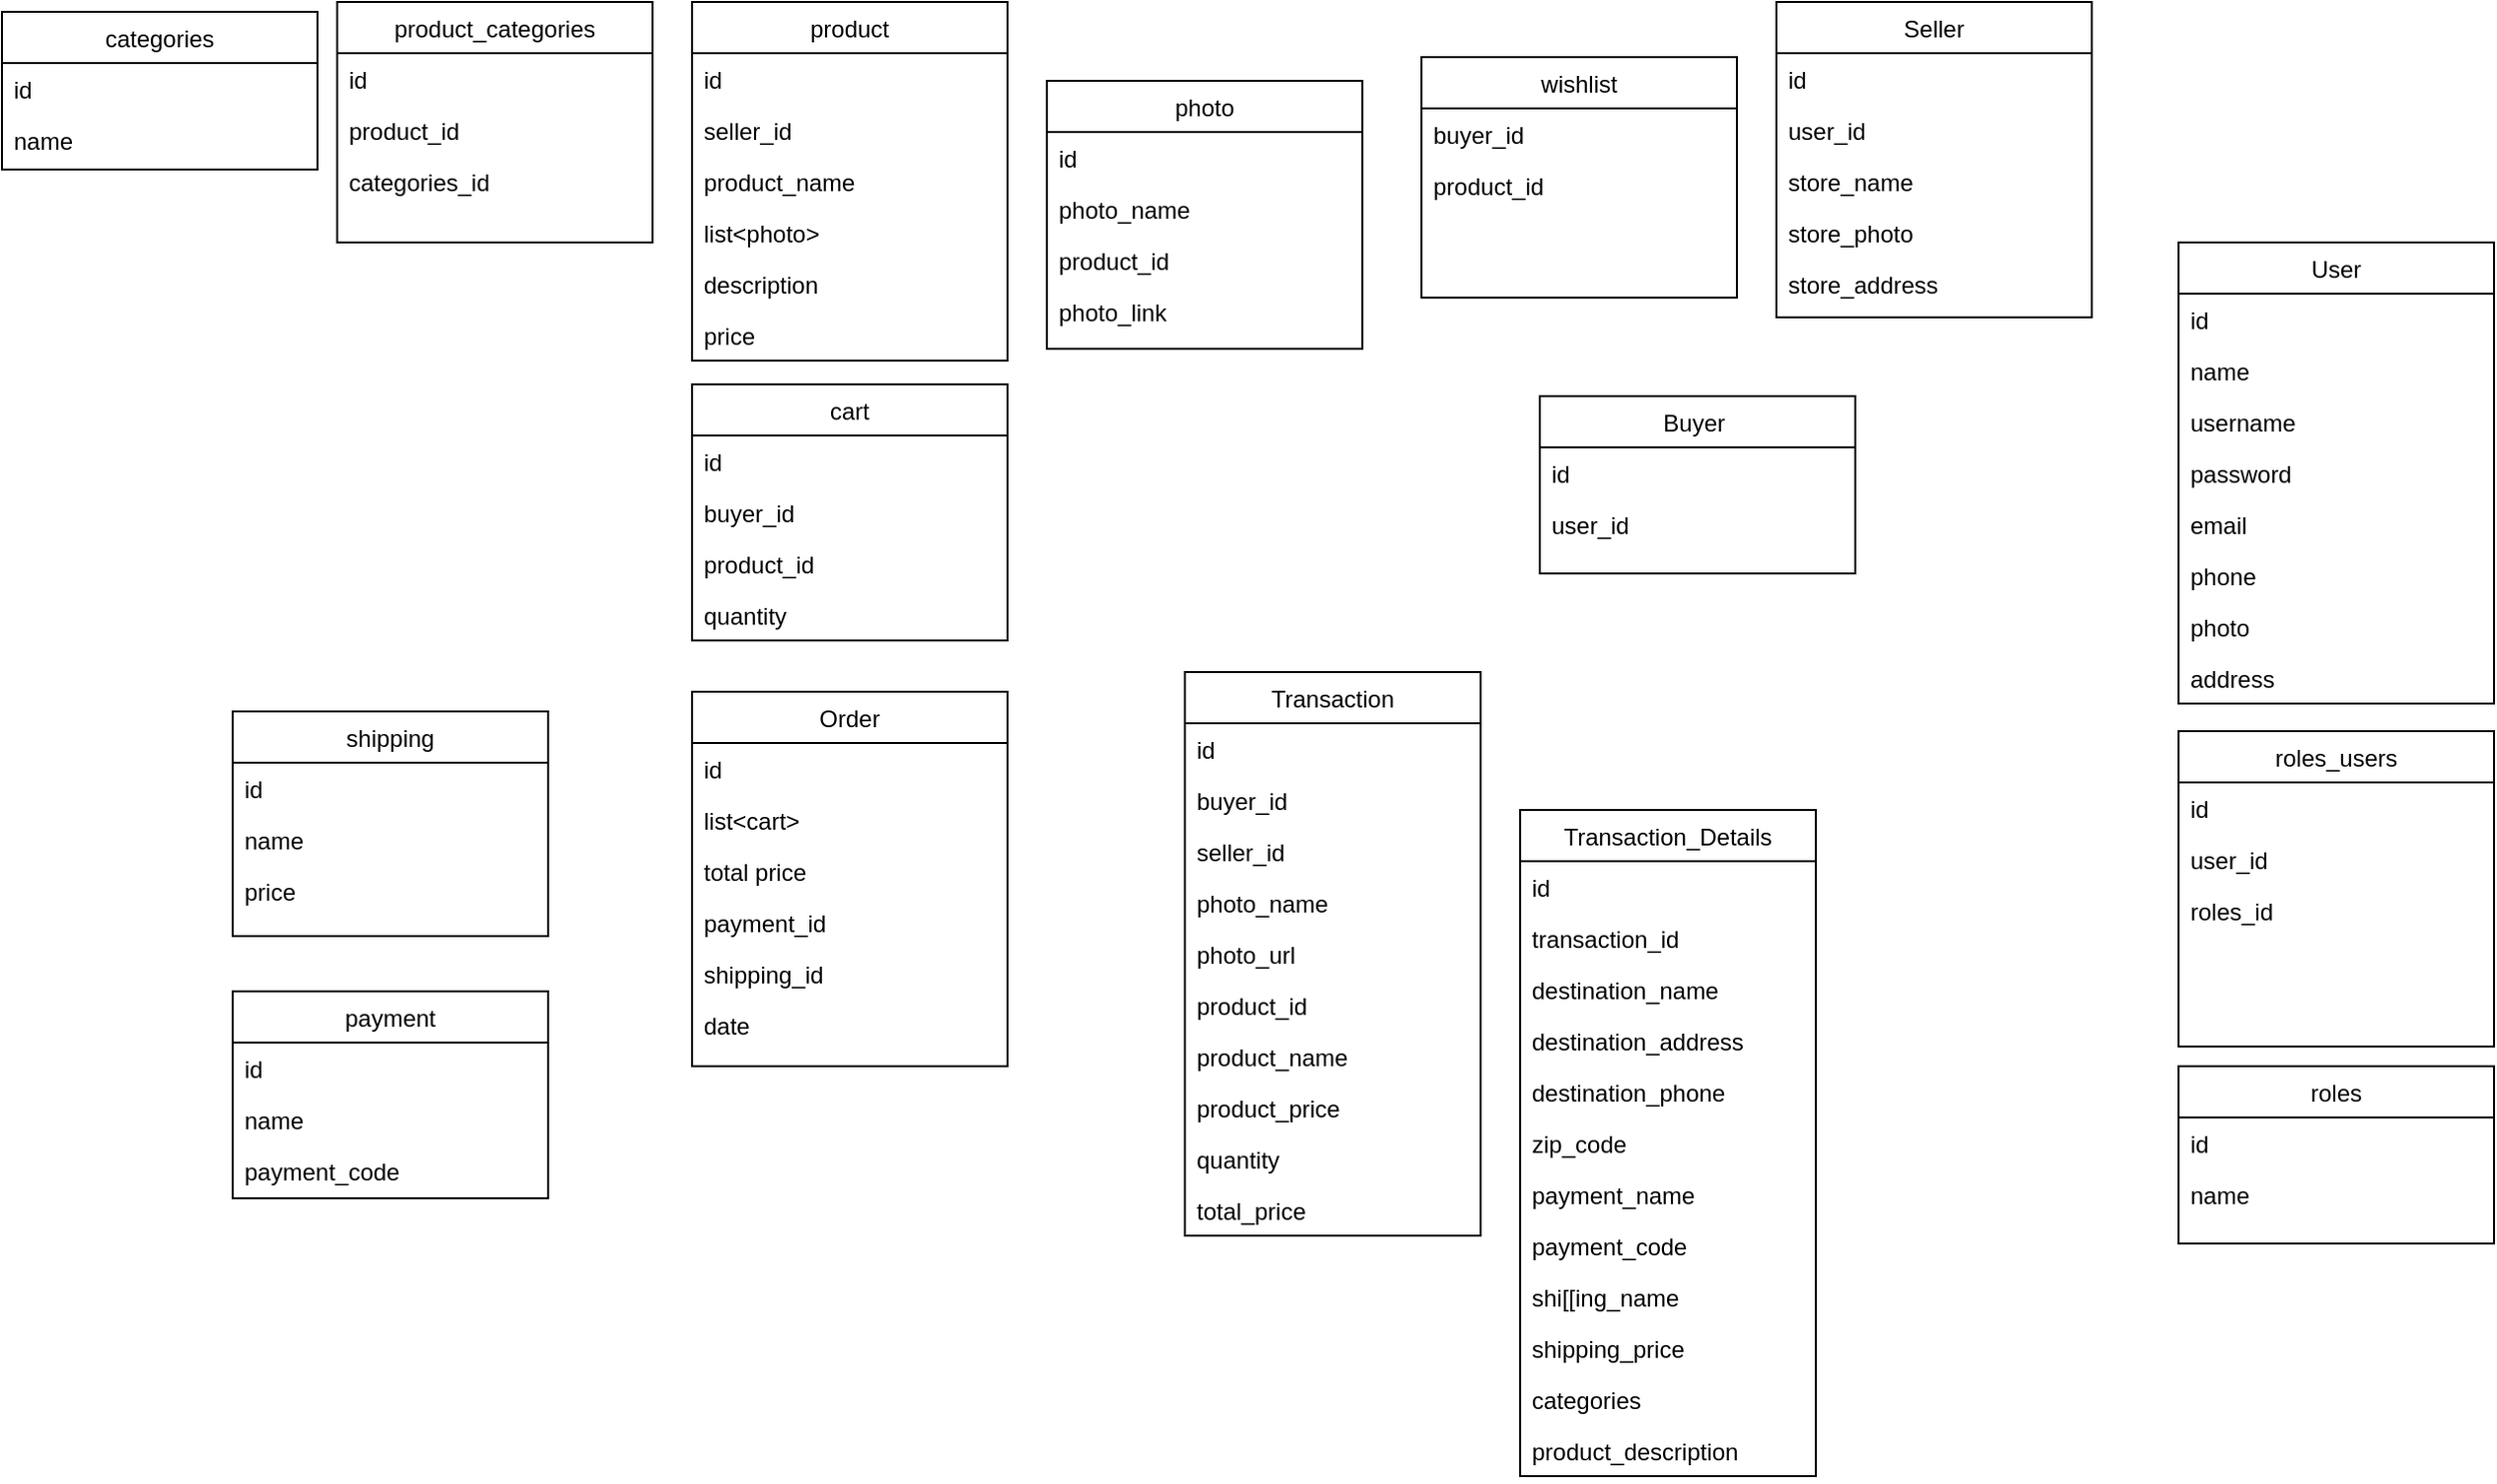 <mxfile version="20.2.3" type="device"><diagram id="C5RBs43oDa-KdzZeNtuy" name="Page-1"><mxGraphModel dx="2675" dy="844" grid="1" gridSize="10" guides="1" tooltips="1" connect="1" arrows="1" fold="1" page="1" pageScale="1" pageWidth="827" pageHeight="1169" math="0" shadow="0"><root><mxCell id="WIyWlLk6GJQsqaUBKTNV-0"/><mxCell id="WIyWlLk6GJQsqaUBKTNV-1" parent="WIyWlLk6GJQsqaUBKTNV-0"/><mxCell id="UMh3c0vYf5VwS9sEEkAV-169" value="User" style="swimlane;fontStyle=0;align=center;verticalAlign=top;childLayout=stackLayout;horizontal=1;startSize=26;horizontalStack=0;resizeParent=1;resizeLast=0;collapsible=1;marginBottom=0;rounded=0;shadow=0;strokeWidth=1;" parent="WIyWlLk6GJQsqaUBKTNV-1" vertex="1"><mxGeometry x="414" y="152" width="160" height="234" as="geometry"><mxRectangle x="210" y="540" width="160" height="26" as="alternateBounds"/></mxGeometry></mxCell><mxCell id="UMh3c0vYf5VwS9sEEkAV-170" value="id" style="text;align=left;verticalAlign=top;spacingLeft=4;spacingRight=4;overflow=hidden;rotatable=0;points=[[0,0.5],[1,0.5]];portConstraint=eastwest;" parent="UMh3c0vYf5VwS9sEEkAV-169" vertex="1"><mxGeometry y="26" width="160" height="26" as="geometry"/></mxCell><mxCell id="UMh3c0vYf5VwS9sEEkAV-171" value="name" style="text;align=left;verticalAlign=top;spacingLeft=4;spacingRight=4;overflow=hidden;rotatable=0;points=[[0,0.5],[1,0.5]];portConstraint=eastwest;rounded=0;shadow=0;html=0;" parent="UMh3c0vYf5VwS9sEEkAV-169" vertex="1"><mxGeometry y="52" width="160" height="26" as="geometry"/></mxCell><mxCell id="UMh3c0vYf5VwS9sEEkAV-172" value="username" style="text;align=left;verticalAlign=top;spacingLeft=4;spacingRight=4;overflow=hidden;rotatable=0;points=[[0,0.5],[1,0.5]];portConstraint=eastwest;rounded=0;shadow=0;html=0;" parent="UMh3c0vYf5VwS9sEEkAV-169" vertex="1"><mxGeometry y="78" width="160" height="26" as="geometry"/></mxCell><mxCell id="UMh3c0vYf5VwS9sEEkAV-173" value="password" style="text;align=left;verticalAlign=top;spacingLeft=4;spacingRight=4;overflow=hidden;rotatable=0;points=[[0,0.5],[1,0.5]];portConstraint=eastwest;rounded=0;shadow=0;html=0;" parent="UMh3c0vYf5VwS9sEEkAV-169" vertex="1"><mxGeometry y="104" width="160" height="26" as="geometry"/></mxCell><mxCell id="UMh3c0vYf5VwS9sEEkAV-174" value="email" style="text;align=left;verticalAlign=top;spacingLeft=4;spacingRight=4;overflow=hidden;rotatable=0;points=[[0,0.5],[1,0.5]];portConstraint=eastwest;rounded=0;shadow=0;html=0;" parent="UMh3c0vYf5VwS9sEEkAV-169" vertex="1"><mxGeometry y="130" width="160" height="26" as="geometry"/></mxCell><mxCell id="UMh3c0vYf5VwS9sEEkAV-175" value="phone" style="text;align=left;verticalAlign=top;spacingLeft=4;spacingRight=4;overflow=hidden;rotatable=0;points=[[0,0.5],[1,0.5]];portConstraint=eastwest;rounded=0;shadow=0;html=0;" parent="UMh3c0vYf5VwS9sEEkAV-169" vertex="1"><mxGeometry y="156" width="160" height="26" as="geometry"/></mxCell><mxCell id="UMh3c0vYf5VwS9sEEkAV-176" value="photo" style="text;align=left;verticalAlign=top;spacingLeft=4;spacingRight=4;overflow=hidden;rotatable=0;points=[[0,0.5],[1,0.5]];portConstraint=eastwest;rounded=0;shadow=0;html=0;" parent="UMh3c0vYf5VwS9sEEkAV-169" vertex="1"><mxGeometry y="182" width="160" height="26" as="geometry"/></mxCell><mxCell id="UMh3c0vYf5VwS9sEEkAV-177" value="address" style="text;align=left;verticalAlign=top;spacingLeft=4;spacingRight=4;overflow=hidden;rotatable=0;points=[[0,0.5],[1,0.5]];portConstraint=eastwest;rounded=0;shadow=0;html=0;" parent="UMh3c0vYf5VwS9sEEkAV-169" vertex="1"><mxGeometry y="208" width="160" height="26" as="geometry"/></mxCell><mxCell id="UMh3c0vYf5VwS9sEEkAV-178" value="Buyer " style="swimlane;fontStyle=0;align=center;verticalAlign=top;childLayout=stackLayout;horizontal=1;startSize=26;horizontalStack=0;resizeParent=1;resizeLast=0;collapsible=1;marginBottom=0;rounded=0;shadow=0;strokeWidth=1;" parent="WIyWlLk6GJQsqaUBKTNV-1" vertex="1"><mxGeometry x="90" y="230" width="160" height="90" as="geometry"><mxRectangle x="210" y="540" width="160" height="26" as="alternateBounds"/></mxGeometry></mxCell><mxCell id="UMh3c0vYf5VwS9sEEkAV-179" value="id" style="text;align=left;verticalAlign=top;spacingLeft=4;spacingRight=4;overflow=hidden;rotatable=0;points=[[0,0.5],[1,0.5]];portConstraint=eastwest;" parent="UMh3c0vYf5VwS9sEEkAV-178" vertex="1"><mxGeometry y="26" width="160" height="26" as="geometry"/></mxCell><mxCell id="UMh3c0vYf5VwS9sEEkAV-180" value="user_id" style="text;align=left;verticalAlign=top;spacingLeft=4;spacingRight=4;overflow=hidden;rotatable=0;points=[[0,0.5],[1,0.5]];portConstraint=eastwest;rounded=0;shadow=0;html=0;" parent="UMh3c0vYf5VwS9sEEkAV-178" vertex="1"><mxGeometry y="52" width="160" height="26" as="geometry"/></mxCell><mxCell id="UMh3c0vYf5VwS9sEEkAV-181" value="wishlist" style="swimlane;fontStyle=0;align=center;verticalAlign=top;childLayout=stackLayout;horizontal=1;startSize=26;horizontalStack=0;resizeParent=1;resizeLast=0;collapsible=1;marginBottom=0;rounded=0;shadow=0;strokeWidth=1;" parent="WIyWlLk6GJQsqaUBKTNV-1" vertex="1"><mxGeometry x="30" y="58" width="160" height="122" as="geometry"><mxRectangle x="210" y="540" width="160" height="26" as="alternateBounds"/></mxGeometry></mxCell><mxCell id="UMh3c0vYf5VwS9sEEkAV-183" value="buyer_id" style="text;align=left;verticalAlign=top;spacingLeft=4;spacingRight=4;overflow=hidden;rotatable=0;points=[[0,0.5],[1,0.5]];portConstraint=eastwest;rounded=0;shadow=0;html=0;" parent="UMh3c0vYf5VwS9sEEkAV-181" vertex="1"><mxGeometry y="26" width="160" height="26" as="geometry"/></mxCell><mxCell id="UMh3c0vYf5VwS9sEEkAV-184" value="product_id" style="text;align=left;verticalAlign=top;spacingLeft=4;spacingRight=4;overflow=hidden;rotatable=0;points=[[0,0.5],[1,0.5]];portConstraint=eastwest;rounded=0;shadow=0;html=0;" parent="UMh3c0vYf5VwS9sEEkAV-181" vertex="1"><mxGeometry y="52" width="160" height="26" as="geometry"/></mxCell><mxCell id="UMh3c0vYf5VwS9sEEkAV-185" value="Seller" style="swimlane;fontStyle=0;align=center;verticalAlign=top;childLayout=stackLayout;horizontal=1;startSize=26;horizontalStack=0;resizeParent=1;resizeLast=0;collapsible=1;marginBottom=0;rounded=0;shadow=0;strokeWidth=1;" parent="WIyWlLk6GJQsqaUBKTNV-1" vertex="1"><mxGeometry x="210" y="30" width="160" height="160" as="geometry"><mxRectangle x="210" y="540" width="160" height="26" as="alternateBounds"/></mxGeometry></mxCell><mxCell id="UMh3c0vYf5VwS9sEEkAV-186" value="id" style="text;align=left;verticalAlign=top;spacingLeft=4;spacingRight=4;overflow=hidden;rotatable=0;points=[[0,0.5],[1,0.5]];portConstraint=eastwest;" parent="UMh3c0vYf5VwS9sEEkAV-185" vertex="1"><mxGeometry y="26" width="160" height="26" as="geometry"/></mxCell><mxCell id="UMh3c0vYf5VwS9sEEkAV-187" value="user_id" style="text;align=left;verticalAlign=top;spacingLeft=4;spacingRight=4;overflow=hidden;rotatable=0;points=[[0,0.5],[1,0.5]];portConstraint=eastwest;rounded=0;shadow=0;html=0;" parent="UMh3c0vYf5VwS9sEEkAV-185" vertex="1"><mxGeometry y="52" width="160" height="26" as="geometry"/></mxCell><mxCell id="UMh3c0vYf5VwS9sEEkAV-188" value="store_name" style="text;align=left;verticalAlign=top;spacingLeft=4;spacingRight=4;overflow=hidden;rotatable=0;points=[[0,0.5],[1,0.5]];portConstraint=eastwest;rounded=0;shadow=0;html=0;" parent="UMh3c0vYf5VwS9sEEkAV-185" vertex="1"><mxGeometry y="78" width="160" height="26" as="geometry"/></mxCell><mxCell id="UMh3c0vYf5VwS9sEEkAV-189" value="store_photo" style="text;align=left;verticalAlign=top;spacingLeft=4;spacingRight=4;overflow=hidden;rotatable=0;points=[[0,0.5],[1,0.5]];portConstraint=eastwest;rounded=0;shadow=0;html=0;" parent="UMh3c0vYf5VwS9sEEkAV-185" vertex="1"><mxGeometry y="104" width="160" height="26" as="geometry"/></mxCell><mxCell id="UMh3c0vYf5VwS9sEEkAV-190" value="store_address" style="text;align=left;verticalAlign=top;spacingLeft=4;spacingRight=4;overflow=hidden;rotatable=0;points=[[0,0.5],[1,0.5]];portConstraint=eastwest;rounded=0;shadow=0;html=0;" parent="UMh3c0vYf5VwS9sEEkAV-185" vertex="1"><mxGeometry y="130" width="160" height="26" as="geometry"/></mxCell><mxCell id="UMh3c0vYf5VwS9sEEkAV-192" value="product" style="swimlane;fontStyle=0;align=center;verticalAlign=top;childLayout=stackLayout;horizontal=1;startSize=26;horizontalStack=0;resizeParent=1;resizeLast=0;collapsible=1;marginBottom=0;rounded=0;shadow=0;strokeWidth=1;" parent="WIyWlLk6GJQsqaUBKTNV-1" vertex="1"><mxGeometry x="-340" y="30" width="160" height="182" as="geometry"><mxRectangle x="210" y="540" width="160" height="26" as="alternateBounds"/></mxGeometry></mxCell><mxCell id="UMh3c0vYf5VwS9sEEkAV-193" value="id" style="text;align=left;verticalAlign=top;spacingLeft=4;spacingRight=4;overflow=hidden;rotatable=0;points=[[0,0.5],[1,0.5]];portConstraint=eastwest;rounded=0;shadow=0;html=0;" parent="UMh3c0vYf5VwS9sEEkAV-192" vertex="1"><mxGeometry y="26" width="160" height="26" as="geometry"/></mxCell><mxCell id="UMh3c0vYf5VwS9sEEkAV-194" value="seller_id" style="text;align=left;verticalAlign=top;spacingLeft=4;spacingRight=4;overflow=hidden;rotatable=0;points=[[0,0.5],[1,0.5]];portConstraint=eastwest;rounded=0;shadow=0;html=0;" parent="UMh3c0vYf5VwS9sEEkAV-192" vertex="1"><mxGeometry y="52" width="160" height="26" as="geometry"/></mxCell><mxCell id="UMh3c0vYf5VwS9sEEkAV-195" value="product_name" style="text;align=left;verticalAlign=top;spacingLeft=4;spacingRight=4;overflow=hidden;rotatable=0;points=[[0,0.5],[1,0.5]];portConstraint=eastwest;rounded=0;shadow=0;html=0;" parent="UMh3c0vYf5VwS9sEEkAV-192" vertex="1"><mxGeometry y="78" width="160" height="26" as="geometry"/></mxCell><mxCell id="QUAPDhfKOU4BjWfsYE7x-19" value="list&lt;photo&gt;" style="text;align=left;verticalAlign=top;spacingLeft=4;spacingRight=4;overflow=hidden;rotatable=0;points=[[0,0.5],[1,0.5]];portConstraint=eastwest;rounded=0;shadow=0;html=0;" parent="UMh3c0vYf5VwS9sEEkAV-192" vertex="1"><mxGeometry y="104" width="160" height="26" as="geometry"/></mxCell><mxCell id="UMh3c0vYf5VwS9sEEkAV-196" value="description" style="text;align=left;verticalAlign=top;spacingLeft=4;spacingRight=4;overflow=hidden;rotatable=0;points=[[0,0.5],[1,0.5]];portConstraint=eastwest;rounded=0;shadow=0;html=0;" parent="UMh3c0vYf5VwS9sEEkAV-192" vertex="1"><mxGeometry y="130" width="160" height="26" as="geometry"/></mxCell><mxCell id="UMh3c0vYf5VwS9sEEkAV-197" value="price" style="text;align=left;verticalAlign=top;spacingLeft=4;spacingRight=4;overflow=hidden;rotatable=0;points=[[0,0.5],[1,0.5]];portConstraint=eastwest;rounded=0;shadow=0;html=0;" parent="UMh3c0vYf5VwS9sEEkAV-192" vertex="1"><mxGeometry y="156" width="160" height="26" as="geometry"/></mxCell><mxCell id="UMh3c0vYf5VwS9sEEkAV-198" value="categories" style="swimlane;fontStyle=0;align=center;verticalAlign=top;childLayout=stackLayout;horizontal=1;startSize=26;horizontalStack=0;resizeParent=1;resizeLast=0;collapsible=1;marginBottom=0;rounded=0;shadow=0;strokeWidth=1;" parent="WIyWlLk6GJQsqaUBKTNV-1" vertex="1"><mxGeometry x="-690" y="35" width="160" height="80" as="geometry"><mxRectangle x="210" y="540" width="160" height="26" as="alternateBounds"/></mxGeometry></mxCell><mxCell id="UMh3c0vYf5VwS9sEEkAV-199" value="id" style="text;align=left;verticalAlign=top;spacingLeft=4;spacingRight=4;overflow=hidden;rotatable=0;points=[[0,0.5],[1,0.5]];portConstraint=eastwest;" parent="UMh3c0vYf5VwS9sEEkAV-198" vertex="1"><mxGeometry y="26" width="160" height="26" as="geometry"/></mxCell><mxCell id="UMh3c0vYf5VwS9sEEkAV-200" value="name" style="text;align=left;verticalAlign=top;spacingLeft=4;spacingRight=4;overflow=hidden;rotatable=0;points=[[0,0.5],[1,0.5]];portConstraint=eastwest;rounded=0;shadow=0;html=0;" parent="UMh3c0vYf5VwS9sEEkAV-198" vertex="1"><mxGeometry y="52" width="160" height="26" as="geometry"/></mxCell><mxCell id="UMh3c0vYf5VwS9sEEkAV-201" value="product_categories" style="swimlane;fontStyle=0;align=center;verticalAlign=top;childLayout=stackLayout;horizontal=1;startSize=26;horizontalStack=0;resizeParent=1;resizeLast=0;collapsible=1;marginBottom=0;rounded=0;shadow=0;strokeWidth=1;" parent="WIyWlLk6GJQsqaUBKTNV-1" vertex="1"><mxGeometry x="-520" y="30" width="160" height="122" as="geometry"><mxRectangle x="210" y="540" width="160" height="26" as="alternateBounds"/></mxGeometry></mxCell><mxCell id="UMh3c0vYf5VwS9sEEkAV-202" value="id" style="text;align=left;verticalAlign=top;spacingLeft=4;spacingRight=4;overflow=hidden;rotatable=0;points=[[0,0.5],[1,0.5]];portConstraint=eastwest;" parent="UMh3c0vYf5VwS9sEEkAV-201" vertex="1"><mxGeometry y="26" width="160" height="26" as="geometry"/></mxCell><mxCell id="UMh3c0vYf5VwS9sEEkAV-203" value="product_id" style="text;align=left;verticalAlign=top;spacingLeft=4;spacingRight=4;overflow=hidden;rotatable=0;points=[[0,0.5],[1,0.5]];portConstraint=eastwest;" parent="UMh3c0vYf5VwS9sEEkAV-201" vertex="1"><mxGeometry y="52" width="160" height="26" as="geometry"/></mxCell><mxCell id="UMh3c0vYf5VwS9sEEkAV-204" value="categories_id" style="text;align=left;verticalAlign=top;spacingLeft=4;spacingRight=4;overflow=hidden;rotatable=0;points=[[0,0.5],[1,0.5]];portConstraint=eastwest;rounded=0;shadow=0;html=0;" parent="UMh3c0vYf5VwS9sEEkAV-201" vertex="1"><mxGeometry y="78" width="160" height="26" as="geometry"/></mxCell><mxCell id="UMh3c0vYf5VwS9sEEkAV-205" value="photo" style="swimlane;fontStyle=0;align=center;verticalAlign=top;childLayout=stackLayout;horizontal=1;startSize=26;horizontalStack=0;resizeParent=1;resizeLast=0;collapsible=1;marginBottom=0;rounded=0;shadow=0;strokeWidth=1;" parent="WIyWlLk6GJQsqaUBKTNV-1" vertex="1"><mxGeometry x="-160" y="70" width="160" height="136" as="geometry"><mxRectangle x="210" y="540" width="160" height="26" as="alternateBounds"/></mxGeometry></mxCell><mxCell id="UMh3c0vYf5VwS9sEEkAV-206" value="id" style="text;align=left;verticalAlign=top;spacingLeft=4;spacingRight=4;overflow=hidden;rotatable=0;points=[[0,0.5],[1,0.5]];portConstraint=eastwest;rounded=0;shadow=0;html=0;" parent="UMh3c0vYf5VwS9sEEkAV-205" vertex="1"><mxGeometry y="26" width="160" height="26" as="geometry"/></mxCell><mxCell id="UMh3c0vYf5VwS9sEEkAV-209" value="photo_name" style="text;align=left;verticalAlign=top;spacingLeft=4;spacingRight=4;overflow=hidden;rotatable=0;points=[[0,0.5],[1,0.5]];portConstraint=eastwest;rounded=0;shadow=0;html=0;" parent="UMh3c0vYf5VwS9sEEkAV-205" vertex="1"><mxGeometry y="52" width="160" height="26" as="geometry"/></mxCell><mxCell id="UMh3c0vYf5VwS9sEEkAV-208" value="product_id" style="text;align=left;verticalAlign=top;spacingLeft=4;spacingRight=4;overflow=hidden;rotatable=0;points=[[0,0.5],[1,0.5]];portConstraint=eastwest;rounded=0;shadow=0;html=0;" parent="UMh3c0vYf5VwS9sEEkAV-205" vertex="1"><mxGeometry y="78" width="160" height="26" as="geometry"/></mxCell><mxCell id="UMh3c0vYf5VwS9sEEkAV-207" value="photo_link" style="text;align=left;verticalAlign=top;spacingLeft=4;spacingRight=4;overflow=hidden;rotatable=0;points=[[0,0.5],[1,0.5]];portConstraint=eastwest;rounded=0;shadow=0;html=0;" parent="UMh3c0vYf5VwS9sEEkAV-205" vertex="1"><mxGeometry y="104" width="160" height="26" as="geometry"/></mxCell><mxCell id="UMh3c0vYf5VwS9sEEkAV-211" value="Order" style="swimlane;fontStyle=0;align=center;verticalAlign=top;childLayout=stackLayout;horizontal=1;startSize=26;horizontalStack=0;resizeParent=1;resizeLast=0;collapsible=1;marginBottom=0;rounded=0;shadow=0;strokeWidth=1;" parent="WIyWlLk6GJQsqaUBKTNV-1" vertex="1"><mxGeometry x="-340" y="380" width="160" height="190" as="geometry"><mxRectangle x="210" y="540" width="160" height="26" as="alternateBounds"/></mxGeometry></mxCell><mxCell id="UMh3c0vYf5VwS9sEEkAV-212" value="id" style="text;align=left;verticalAlign=top;spacingLeft=4;spacingRight=4;overflow=hidden;rotatable=0;points=[[0,0.5],[1,0.5]];portConstraint=eastwest;rounded=0;shadow=0;html=0;" parent="UMh3c0vYf5VwS9sEEkAV-211" vertex="1"><mxGeometry y="26" width="160" height="26" as="geometry"/></mxCell><mxCell id="QUAPDhfKOU4BjWfsYE7x-16" value="list&lt;cart&gt;" style="text;align=left;verticalAlign=top;spacingLeft=4;spacingRight=4;overflow=hidden;rotatable=0;points=[[0,0.5],[1,0.5]];portConstraint=eastwest;rounded=0;shadow=0;html=0;" parent="UMh3c0vYf5VwS9sEEkAV-211" vertex="1"><mxGeometry y="52" width="160" height="26" as="geometry"/></mxCell><mxCell id="UMh3c0vYf5VwS9sEEkAV-248" value="total price" style="text;align=left;verticalAlign=top;spacingLeft=4;spacingRight=4;overflow=hidden;rotatable=0;points=[[0,0.5],[1,0.5]];portConstraint=eastwest;rounded=0;shadow=0;html=0;" parent="UMh3c0vYf5VwS9sEEkAV-211" vertex="1"><mxGeometry y="78" width="160" height="26" as="geometry"/></mxCell><mxCell id="UMh3c0vYf5VwS9sEEkAV-214" value="payment_id" style="text;align=left;verticalAlign=top;spacingLeft=4;spacingRight=4;overflow=hidden;rotatable=0;points=[[0,0.5],[1,0.5]];portConstraint=eastwest;rounded=0;shadow=0;html=0;" parent="UMh3c0vYf5VwS9sEEkAV-211" vertex="1"><mxGeometry y="104" width="160" height="26" as="geometry"/></mxCell><mxCell id="UMh3c0vYf5VwS9sEEkAV-215" value="shipping_id" style="text;align=left;verticalAlign=top;spacingLeft=4;spacingRight=4;overflow=hidden;rotatable=0;points=[[0,0.5],[1,0.5]];portConstraint=eastwest;rounded=0;shadow=0;html=0;" parent="UMh3c0vYf5VwS9sEEkAV-211" vertex="1"><mxGeometry y="130" width="160" height="26" as="geometry"/></mxCell><mxCell id="QUAPDhfKOU4BjWfsYE7x-33" value="date" style="text;align=left;verticalAlign=top;spacingLeft=4;spacingRight=4;overflow=hidden;rotatable=0;points=[[0,0.5],[1,0.5]];portConstraint=eastwest;rounded=0;shadow=0;html=0;" parent="UMh3c0vYf5VwS9sEEkAV-211" vertex="1"><mxGeometry y="156" width="160" height="26" as="geometry"/></mxCell><mxCell id="UMh3c0vYf5VwS9sEEkAV-221" value="payment" style="swimlane;fontStyle=0;align=center;verticalAlign=top;childLayout=stackLayout;horizontal=1;startSize=26;horizontalStack=0;resizeParent=1;resizeLast=0;collapsible=1;marginBottom=0;rounded=0;shadow=0;strokeWidth=1;" parent="WIyWlLk6GJQsqaUBKTNV-1" vertex="1"><mxGeometry x="-573" y="532" width="160" height="105" as="geometry"><mxRectangle x="210" y="540" width="160" height="26" as="alternateBounds"/></mxGeometry></mxCell><mxCell id="UMh3c0vYf5VwS9sEEkAV-222" value="id" style="text;align=left;verticalAlign=top;spacingLeft=4;spacingRight=4;overflow=hidden;rotatable=0;points=[[0,0.5],[1,0.5]];portConstraint=eastwest;rounded=0;shadow=0;html=0;" parent="UMh3c0vYf5VwS9sEEkAV-221" vertex="1"><mxGeometry y="26" width="160" height="26" as="geometry"/></mxCell><mxCell id="UMh3c0vYf5VwS9sEEkAV-223" value="name" style="text;align=left;verticalAlign=top;spacingLeft=4;spacingRight=4;overflow=hidden;rotatable=0;points=[[0,0.5],[1,0.5]];portConstraint=eastwest;rounded=0;shadow=0;html=0;" parent="UMh3c0vYf5VwS9sEEkAV-221" vertex="1"><mxGeometry y="52" width="160" height="26" as="geometry"/></mxCell><mxCell id="UMh3c0vYf5VwS9sEEkAV-224" value="payment_code" style="text;align=left;verticalAlign=top;spacingLeft=4;spacingRight=4;overflow=hidden;rotatable=0;points=[[0,0.5],[1,0.5]];portConstraint=eastwest;rounded=0;shadow=0;html=0;" parent="UMh3c0vYf5VwS9sEEkAV-221" vertex="1"><mxGeometry y="78" width="160" height="26" as="geometry"/></mxCell><mxCell id="UMh3c0vYf5VwS9sEEkAV-225" value="shipping" style="swimlane;fontStyle=0;align=center;verticalAlign=top;childLayout=stackLayout;horizontal=1;startSize=26;horizontalStack=0;resizeParent=1;resizeLast=0;collapsible=1;marginBottom=0;rounded=0;shadow=0;strokeWidth=1;" parent="WIyWlLk6GJQsqaUBKTNV-1" vertex="1"><mxGeometry x="-573" y="390" width="160" height="114" as="geometry"><mxRectangle x="210" y="540" width="160" height="26" as="alternateBounds"/></mxGeometry></mxCell><mxCell id="UMh3c0vYf5VwS9sEEkAV-226" value="id" style="text;align=left;verticalAlign=top;spacingLeft=4;spacingRight=4;overflow=hidden;rotatable=0;points=[[0,0.5],[1,0.5]];portConstraint=eastwest;rounded=0;shadow=0;html=0;" parent="UMh3c0vYf5VwS9sEEkAV-225" vertex="1"><mxGeometry y="26" width="160" height="26" as="geometry"/></mxCell><mxCell id="QUAPDhfKOU4BjWfsYE7x-22" value="name" style="text;align=left;verticalAlign=top;spacingLeft=4;spacingRight=4;overflow=hidden;rotatable=0;points=[[0,0.5],[1,0.5]];portConstraint=eastwest;rounded=0;shadow=0;html=0;" parent="UMh3c0vYf5VwS9sEEkAV-225" vertex="1"><mxGeometry y="52" width="160" height="26" as="geometry"/></mxCell><mxCell id="UMh3c0vYf5VwS9sEEkAV-228" value="price" style="text;align=left;verticalAlign=top;spacingLeft=4;spacingRight=4;overflow=hidden;rotatable=0;points=[[0,0.5],[1,0.5]];portConstraint=eastwest;rounded=0;shadow=0;html=0;" parent="UMh3c0vYf5VwS9sEEkAV-225" vertex="1"><mxGeometry y="78" width="160" height="26" as="geometry"/></mxCell><mxCell id="UMh3c0vYf5VwS9sEEkAV-271" value="roles" style="swimlane;fontStyle=0;align=center;verticalAlign=top;childLayout=stackLayout;horizontal=1;startSize=26;horizontalStack=0;resizeParent=1;resizeLast=0;collapsible=1;marginBottom=0;rounded=0;shadow=0;strokeWidth=1;" parent="WIyWlLk6GJQsqaUBKTNV-1" vertex="1"><mxGeometry x="414" y="570" width="160" height="90" as="geometry"><mxRectangle x="210" y="540" width="160" height="26" as="alternateBounds"/></mxGeometry></mxCell><mxCell id="UMh3c0vYf5VwS9sEEkAV-272" value="id" style="text;align=left;verticalAlign=top;spacingLeft=4;spacingRight=4;overflow=hidden;rotatable=0;points=[[0,0.5],[1,0.5]];portConstraint=eastwest;" parent="UMh3c0vYf5VwS9sEEkAV-271" vertex="1"><mxGeometry y="26" width="160" height="26" as="geometry"/></mxCell><mxCell id="UMh3c0vYf5VwS9sEEkAV-273" value="name" style="text;align=left;verticalAlign=top;spacingLeft=4;spacingRight=4;overflow=hidden;rotatable=0;points=[[0,0.5],[1,0.5]];portConstraint=eastwest;rounded=0;shadow=0;html=0;" parent="UMh3c0vYf5VwS9sEEkAV-271" vertex="1"><mxGeometry y="52" width="160" height="26" as="geometry"/></mxCell><mxCell id="UMh3c0vYf5VwS9sEEkAV-277" value="roles_users" style="swimlane;fontStyle=0;align=center;verticalAlign=top;childLayout=stackLayout;horizontal=1;startSize=26;horizontalStack=0;resizeParent=1;resizeLast=0;collapsible=1;marginBottom=0;rounded=0;shadow=0;strokeWidth=1;" parent="WIyWlLk6GJQsqaUBKTNV-1" vertex="1"><mxGeometry x="414" y="400" width="160" height="160" as="geometry"><mxRectangle x="210" y="540" width="160" height="26" as="alternateBounds"/></mxGeometry></mxCell><mxCell id="UMh3c0vYf5VwS9sEEkAV-278" value="id" style="text;align=left;verticalAlign=top;spacingLeft=4;spacingRight=4;overflow=hidden;rotatable=0;points=[[0,0.5],[1,0.5]];portConstraint=eastwest;" parent="UMh3c0vYf5VwS9sEEkAV-277" vertex="1"><mxGeometry y="26" width="160" height="26" as="geometry"/></mxCell><mxCell id="UMh3c0vYf5VwS9sEEkAV-279" value="user_id" style="text;align=left;verticalAlign=top;spacingLeft=4;spacingRight=4;overflow=hidden;rotatable=0;points=[[0,0.5],[1,0.5]];portConstraint=eastwest;rounded=0;shadow=0;html=0;" parent="UMh3c0vYf5VwS9sEEkAV-277" vertex="1"><mxGeometry y="52" width="160" height="26" as="geometry"/></mxCell><mxCell id="UMh3c0vYf5VwS9sEEkAV-283" value="roles_id" style="text;align=left;verticalAlign=top;spacingLeft=4;spacingRight=4;overflow=hidden;rotatable=0;points=[[0,0.5],[1,0.5]];portConstraint=eastwest;rounded=0;shadow=0;html=0;" parent="UMh3c0vYf5VwS9sEEkAV-277" vertex="1"><mxGeometry y="78" width="160" height="26" as="geometry"/></mxCell><mxCell id="QUAPDhfKOU4BjWfsYE7x-0" value="cart" style="swimlane;fontStyle=0;align=center;verticalAlign=top;childLayout=stackLayout;horizontal=1;startSize=26;horizontalStack=0;resizeParent=1;resizeLast=0;collapsible=1;marginBottom=0;rounded=0;shadow=0;strokeWidth=1;" parent="WIyWlLk6GJQsqaUBKTNV-1" vertex="1"><mxGeometry x="-340" y="224" width="160" height="130" as="geometry"><mxRectangle x="210" y="540" width="160" height="26" as="alternateBounds"/></mxGeometry></mxCell><mxCell id="QUAPDhfKOU4BjWfsYE7x-1" value="id" style="text;align=left;verticalAlign=top;spacingLeft=4;spacingRight=4;overflow=hidden;rotatable=0;points=[[0,0.5],[1,0.5]];portConstraint=eastwest;rounded=0;shadow=0;html=0;" parent="QUAPDhfKOU4BjWfsYE7x-0" vertex="1"><mxGeometry y="26" width="160" height="26" as="geometry"/></mxCell><mxCell id="QUAPDhfKOU4BjWfsYE7x-2" value="buyer_id" style="text;align=left;verticalAlign=top;spacingLeft=4;spacingRight=4;overflow=hidden;rotatable=0;points=[[0,0.5],[1,0.5]];portConstraint=eastwest;rounded=0;shadow=0;html=0;" parent="QUAPDhfKOU4BjWfsYE7x-0" vertex="1"><mxGeometry y="52" width="160" height="26" as="geometry"/></mxCell><mxCell id="QUAPDhfKOU4BjWfsYE7x-3" value="product_id" style="text;align=left;verticalAlign=top;spacingLeft=4;spacingRight=4;overflow=hidden;rotatable=0;points=[[0,0.5],[1,0.5]];portConstraint=eastwest;rounded=0;shadow=0;html=0;" parent="QUAPDhfKOU4BjWfsYE7x-0" vertex="1"><mxGeometry y="78" width="160" height="26" as="geometry"/></mxCell><mxCell id="QUAPDhfKOU4BjWfsYE7x-14" value="quantity" style="text;align=left;verticalAlign=top;spacingLeft=4;spacingRight=4;overflow=hidden;rotatable=0;points=[[0,0.5],[1,0.5]];portConstraint=eastwest;rounded=0;shadow=0;html=0;" parent="QUAPDhfKOU4BjWfsYE7x-0" vertex="1"><mxGeometry y="104" width="160" height="26" as="geometry"/></mxCell><mxCell id="E2saJ5W43IoJBcpgXTcB-9" value="Transaction" style="swimlane;fontStyle=0;align=center;verticalAlign=top;childLayout=stackLayout;horizontal=1;startSize=26;horizontalStack=0;resizeParent=1;resizeLast=0;collapsible=1;marginBottom=0;rounded=0;shadow=0;strokeWidth=1;" vertex="1" parent="WIyWlLk6GJQsqaUBKTNV-1"><mxGeometry x="-90" y="370" width="150" height="286" as="geometry"><mxRectangle x="210" y="540" width="160" height="26" as="alternateBounds"/></mxGeometry></mxCell><mxCell id="E2saJ5W43IoJBcpgXTcB-10" value="id" style="text;align=left;verticalAlign=top;spacingLeft=4;spacingRight=4;overflow=hidden;rotatable=0;points=[[0,0.5],[1,0.5]];portConstraint=eastwest;rounded=0;shadow=0;html=0;" vertex="1" parent="E2saJ5W43IoJBcpgXTcB-9"><mxGeometry y="26" width="150" height="26" as="geometry"/></mxCell><mxCell id="E2saJ5W43IoJBcpgXTcB-11" value="buyer_id" style="text;align=left;verticalAlign=top;spacingLeft=4;spacingRight=4;overflow=hidden;rotatable=0;points=[[0,0.5],[1,0.5]];portConstraint=eastwest;rounded=0;shadow=0;html=0;" vertex="1" parent="E2saJ5W43IoJBcpgXTcB-9"><mxGeometry y="52" width="150" height="26" as="geometry"/></mxCell><mxCell id="E2saJ5W43IoJBcpgXTcB-12" value="seller_id" style="text;align=left;verticalAlign=top;spacingLeft=4;spacingRight=4;overflow=hidden;rotatable=0;points=[[0,0.5],[1,0.5]];portConstraint=eastwest;rounded=0;shadow=0;html=0;" vertex="1" parent="E2saJ5W43IoJBcpgXTcB-9"><mxGeometry y="78" width="150" height="26" as="geometry"/></mxCell><mxCell id="E2saJ5W43IoJBcpgXTcB-13" value="photo_name" style="text;align=left;verticalAlign=top;spacingLeft=4;spacingRight=4;overflow=hidden;rotatable=0;points=[[0,0.5],[1,0.5]];portConstraint=eastwest;rounded=0;shadow=0;html=0;" vertex="1" parent="E2saJ5W43IoJBcpgXTcB-9"><mxGeometry y="104" width="150" height="26" as="geometry"/></mxCell><mxCell id="E2saJ5W43IoJBcpgXTcB-14" value="photo_url" style="text;align=left;verticalAlign=top;spacingLeft=4;spacingRight=4;overflow=hidden;rotatable=0;points=[[0,0.5],[1,0.5]];portConstraint=eastwest;rounded=0;shadow=0;html=0;" vertex="1" parent="E2saJ5W43IoJBcpgXTcB-9"><mxGeometry y="130" width="150" height="26" as="geometry"/></mxCell><mxCell id="E2saJ5W43IoJBcpgXTcB-15" value="product_id" style="text;align=left;verticalAlign=top;spacingLeft=4;spacingRight=4;overflow=hidden;rotatable=0;points=[[0,0.5],[1,0.5]];portConstraint=eastwest;rounded=0;shadow=0;html=0;" vertex="1" parent="E2saJ5W43IoJBcpgXTcB-9"><mxGeometry y="156" width="150" height="26" as="geometry"/></mxCell><mxCell id="E2saJ5W43IoJBcpgXTcB-16" value="product_name" style="text;align=left;verticalAlign=top;spacingLeft=4;spacingRight=4;overflow=hidden;rotatable=0;points=[[0,0.5],[1,0.5]];portConstraint=eastwest;rounded=0;shadow=0;html=0;" vertex="1" parent="E2saJ5W43IoJBcpgXTcB-9"><mxGeometry y="182" width="150" height="26" as="geometry"/></mxCell><mxCell id="E2saJ5W43IoJBcpgXTcB-17" value="product_price" style="text;align=left;verticalAlign=top;spacingLeft=4;spacingRight=4;overflow=hidden;rotatable=0;points=[[0,0.5],[1,0.5]];portConstraint=eastwest;rounded=0;shadow=0;html=0;" vertex="1" parent="E2saJ5W43IoJBcpgXTcB-9"><mxGeometry y="208" width="150" height="26" as="geometry"/></mxCell><mxCell id="E2saJ5W43IoJBcpgXTcB-18" value="quantity" style="text;align=left;verticalAlign=top;spacingLeft=4;spacingRight=4;overflow=hidden;rotatable=0;points=[[0,0.5],[1,0.5]];portConstraint=eastwest;rounded=0;shadow=0;html=0;" vertex="1" parent="E2saJ5W43IoJBcpgXTcB-9"><mxGeometry y="234" width="150" height="26" as="geometry"/></mxCell><mxCell id="E2saJ5W43IoJBcpgXTcB-19" value="total_price" style="text;align=left;verticalAlign=top;spacingLeft=4;spacingRight=4;overflow=hidden;rotatable=0;points=[[0,0.5],[1,0.5]];portConstraint=eastwest;rounded=0;shadow=0;html=0;" vertex="1" parent="E2saJ5W43IoJBcpgXTcB-9"><mxGeometry y="260" width="150" height="26" as="geometry"/></mxCell><mxCell id="E2saJ5W43IoJBcpgXTcB-20" value="Transaction_Details" style="swimlane;fontStyle=0;align=center;verticalAlign=top;childLayout=stackLayout;horizontal=1;startSize=26;horizontalStack=0;resizeParent=1;resizeLast=0;collapsible=1;marginBottom=0;rounded=0;shadow=0;strokeWidth=1;" vertex="1" parent="WIyWlLk6GJQsqaUBKTNV-1"><mxGeometry x="80" y="440" width="150" height="338" as="geometry"><mxRectangle x="210" y="540" width="160" height="26" as="alternateBounds"/></mxGeometry></mxCell><mxCell id="E2saJ5W43IoJBcpgXTcB-21" value="id" style="text;align=left;verticalAlign=top;spacingLeft=4;spacingRight=4;overflow=hidden;rotatable=0;points=[[0,0.5],[1,0.5]];portConstraint=eastwest;rounded=0;shadow=0;html=0;" vertex="1" parent="E2saJ5W43IoJBcpgXTcB-20"><mxGeometry y="26" width="150" height="26" as="geometry"/></mxCell><mxCell id="E2saJ5W43IoJBcpgXTcB-22" value="transaction_id" style="text;align=left;verticalAlign=top;spacingLeft=4;spacingRight=4;overflow=hidden;rotatable=0;points=[[0,0.5],[1,0.5]];portConstraint=eastwest;rounded=0;shadow=0;html=0;" vertex="1" parent="E2saJ5W43IoJBcpgXTcB-20"><mxGeometry y="52" width="150" height="26" as="geometry"/></mxCell><mxCell id="E2saJ5W43IoJBcpgXTcB-23" value="destination_name" style="text;align=left;verticalAlign=top;spacingLeft=4;spacingRight=4;overflow=hidden;rotatable=0;points=[[0,0.5],[1,0.5]];portConstraint=eastwest;rounded=0;shadow=0;html=0;" vertex="1" parent="E2saJ5W43IoJBcpgXTcB-20"><mxGeometry y="78" width="150" height="26" as="geometry"/></mxCell><mxCell id="E2saJ5W43IoJBcpgXTcB-24" value="destination_address&#10;" style="text;align=left;verticalAlign=top;spacingLeft=4;spacingRight=4;overflow=hidden;rotatable=0;points=[[0,0.5],[1,0.5]];portConstraint=eastwest;rounded=0;shadow=0;html=0;" vertex="1" parent="E2saJ5W43IoJBcpgXTcB-20"><mxGeometry y="104" width="150" height="26" as="geometry"/></mxCell><mxCell id="E2saJ5W43IoJBcpgXTcB-25" value="destination_phone" style="text;align=left;verticalAlign=top;spacingLeft=4;spacingRight=4;overflow=hidden;rotatable=0;points=[[0,0.5],[1,0.5]];portConstraint=eastwest;rounded=0;shadow=0;html=0;" vertex="1" parent="E2saJ5W43IoJBcpgXTcB-20"><mxGeometry y="130" width="150" height="26" as="geometry"/></mxCell><mxCell id="E2saJ5W43IoJBcpgXTcB-26" value="zip_code" style="text;align=left;verticalAlign=top;spacingLeft=4;spacingRight=4;overflow=hidden;rotatable=0;points=[[0,0.5],[1,0.5]];portConstraint=eastwest;rounded=0;shadow=0;html=0;" vertex="1" parent="E2saJ5W43IoJBcpgXTcB-20"><mxGeometry y="156" width="150" height="26" as="geometry"/></mxCell><mxCell id="E2saJ5W43IoJBcpgXTcB-31" value="payment_name" style="text;align=left;verticalAlign=top;spacingLeft=4;spacingRight=4;overflow=hidden;rotatable=0;points=[[0,0.5],[1,0.5]];portConstraint=eastwest;rounded=0;shadow=0;html=0;" vertex="1" parent="E2saJ5W43IoJBcpgXTcB-20"><mxGeometry y="182" width="150" height="26" as="geometry"/></mxCell><mxCell id="E2saJ5W43IoJBcpgXTcB-27" value="payment_code" style="text;align=left;verticalAlign=top;spacingLeft=4;spacingRight=4;overflow=hidden;rotatable=0;points=[[0,0.5],[1,0.5]];portConstraint=eastwest;rounded=0;shadow=0;html=0;" vertex="1" parent="E2saJ5W43IoJBcpgXTcB-20"><mxGeometry y="208" width="150" height="26" as="geometry"/></mxCell><mxCell id="E2saJ5W43IoJBcpgXTcB-28" value="shi[[ing_name" style="text;align=left;verticalAlign=top;spacingLeft=4;spacingRight=4;overflow=hidden;rotatable=0;points=[[0,0.5],[1,0.5]];portConstraint=eastwest;rounded=0;shadow=0;html=0;" vertex="1" parent="E2saJ5W43IoJBcpgXTcB-20"><mxGeometry y="234" width="150" height="26" as="geometry"/></mxCell><mxCell id="E2saJ5W43IoJBcpgXTcB-29" value="shipping_price" style="text;align=left;verticalAlign=top;spacingLeft=4;spacingRight=4;overflow=hidden;rotatable=0;points=[[0,0.5],[1,0.5]];portConstraint=eastwest;rounded=0;shadow=0;html=0;" vertex="1" parent="E2saJ5W43IoJBcpgXTcB-20"><mxGeometry y="260" width="150" height="26" as="geometry"/></mxCell><mxCell id="E2saJ5W43IoJBcpgXTcB-30" value="categories" style="text;align=left;verticalAlign=top;spacingLeft=4;spacingRight=4;overflow=hidden;rotatable=0;points=[[0,0.5],[1,0.5]];portConstraint=eastwest;rounded=0;shadow=0;html=0;" vertex="1" parent="E2saJ5W43IoJBcpgXTcB-20"><mxGeometry y="286" width="150" height="26" as="geometry"/></mxCell><mxCell id="E2saJ5W43IoJBcpgXTcB-32" value="product_description" style="text;align=left;verticalAlign=top;spacingLeft=4;spacingRight=4;overflow=hidden;rotatable=0;points=[[0,0.5],[1,0.5]];portConstraint=eastwest;rounded=0;shadow=0;html=0;" vertex="1" parent="E2saJ5W43IoJBcpgXTcB-20"><mxGeometry y="312" width="150" height="26" as="geometry"/></mxCell></root></mxGraphModel></diagram></mxfile>